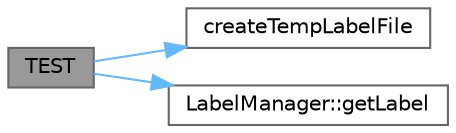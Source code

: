 digraph "TEST"
{
 // LATEX_PDF_SIZE
  bgcolor="transparent";
  edge [fontname=Helvetica,fontsize=10,labelfontname=Helvetica,labelfontsize=10];
  node [fontname=Helvetica,fontsize=10,shape=box,height=0.2,width=0.4];
  rankdir="LR";
  Node1 [id="Node000001",label="TEST",height=0.2,width=0.4,color="gray40", fillcolor="grey60", style="filled", fontcolor="black",tooltip=" "];
  Node1 -> Node2 [id="edge1_Node000001_Node000002",color="steelblue1",style="solid",tooltip=" "];
  Node2 [id="Node000002",label="createTempLabelFile",height=0.2,width=0.4,color="grey40", fillcolor="white", style="filled",URL="$test__LabelManager_8cpp.html#ab7e56fa2c734693de3026f7e86a575b2",tooltip=" "];
  Node1 -> Node3 [id="edge2_Node000001_Node000003",color="steelblue1",style="solid",tooltip=" "];
  Node3 [id="Node000003",label="LabelManager::getLabel",height=0.2,width=0.4,color="grey40", fillcolor="white", style="filled",URL="$classLabelManager.html#ab7dbc2910a5c5ddd69ceaafb097d9ddd",tooltip="Retorna o nome da label para um dado classId."];
}

